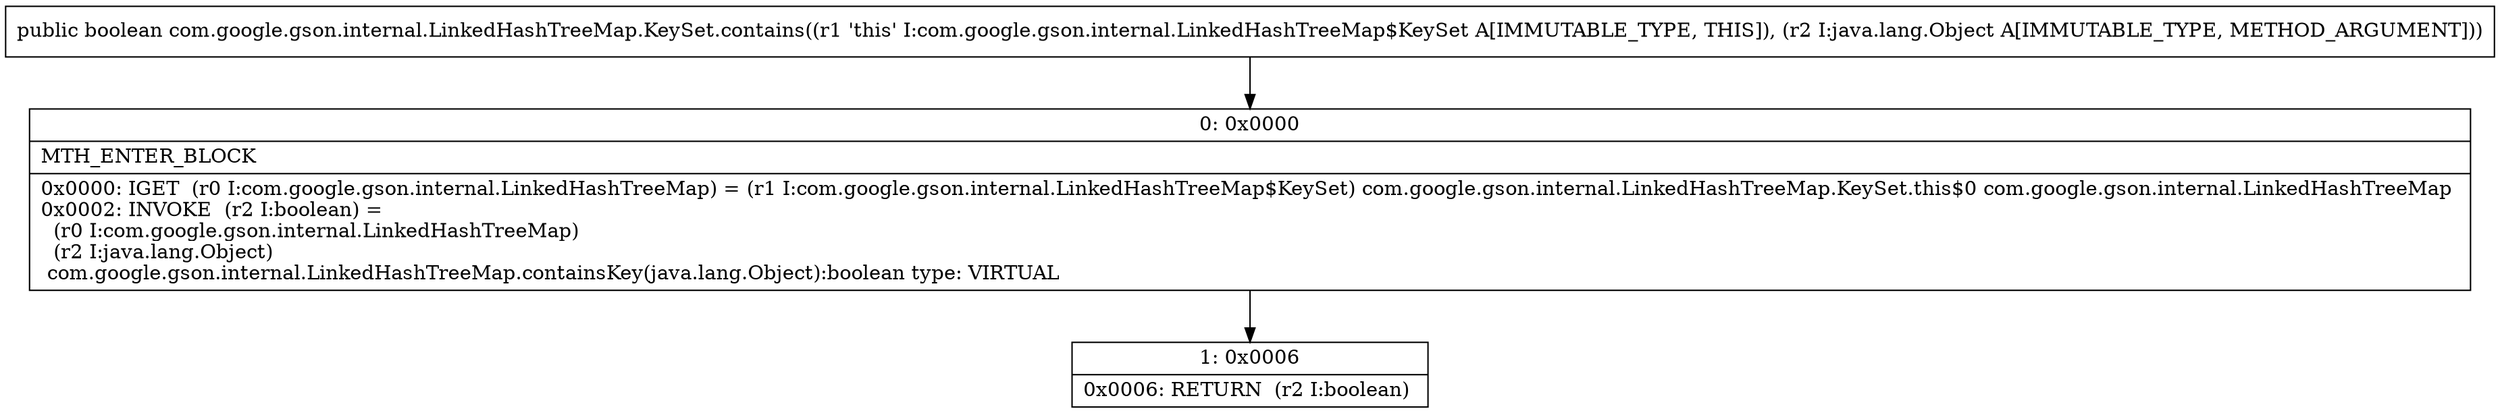 digraph "CFG forcom.google.gson.internal.LinkedHashTreeMap.KeySet.contains(Ljava\/lang\/Object;)Z" {
Node_0 [shape=record,label="{0\:\ 0x0000|MTH_ENTER_BLOCK\l|0x0000: IGET  (r0 I:com.google.gson.internal.LinkedHashTreeMap) = (r1 I:com.google.gson.internal.LinkedHashTreeMap$KeySet) com.google.gson.internal.LinkedHashTreeMap.KeySet.this$0 com.google.gson.internal.LinkedHashTreeMap \l0x0002: INVOKE  (r2 I:boolean) = \l  (r0 I:com.google.gson.internal.LinkedHashTreeMap)\l  (r2 I:java.lang.Object)\l com.google.gson.internal.LinkedHashTreeMap.containsKey(java.lang.Object):boolean type: VIRTUAL \l}"];
Node_1 [shape=record,label="{1\:\ 0x0006|0x0006: RETURN  (r2 I:boolean) \l}"];
MethodNode[shape=record,label="{public boolean com.google.gson.internal.LinkedHashTreeMap.KeySet.contains((r1 'this' I:com.google.gson.internal.LinkedHashTreeMap$KeySet A[IMMUTABLE_TYPE, THIS]), (r2 I:java.lang.Object A[IMMUTABLE_TYPE, METHOD_ARGUMENT])) }"];
MethodNode -> Node_0;
Node_0 -> Node_1;
}

